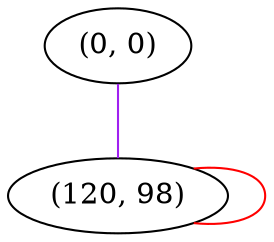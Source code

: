 graph "" {
"(0, 0)";
"(120, 98)";
"(0, 0)" -- "(120, 98)"  [color=purple, key=0, weight=4];
"(120, 98)" -- "(120, 98)"  [color=red, key=0, weight=1];
}
